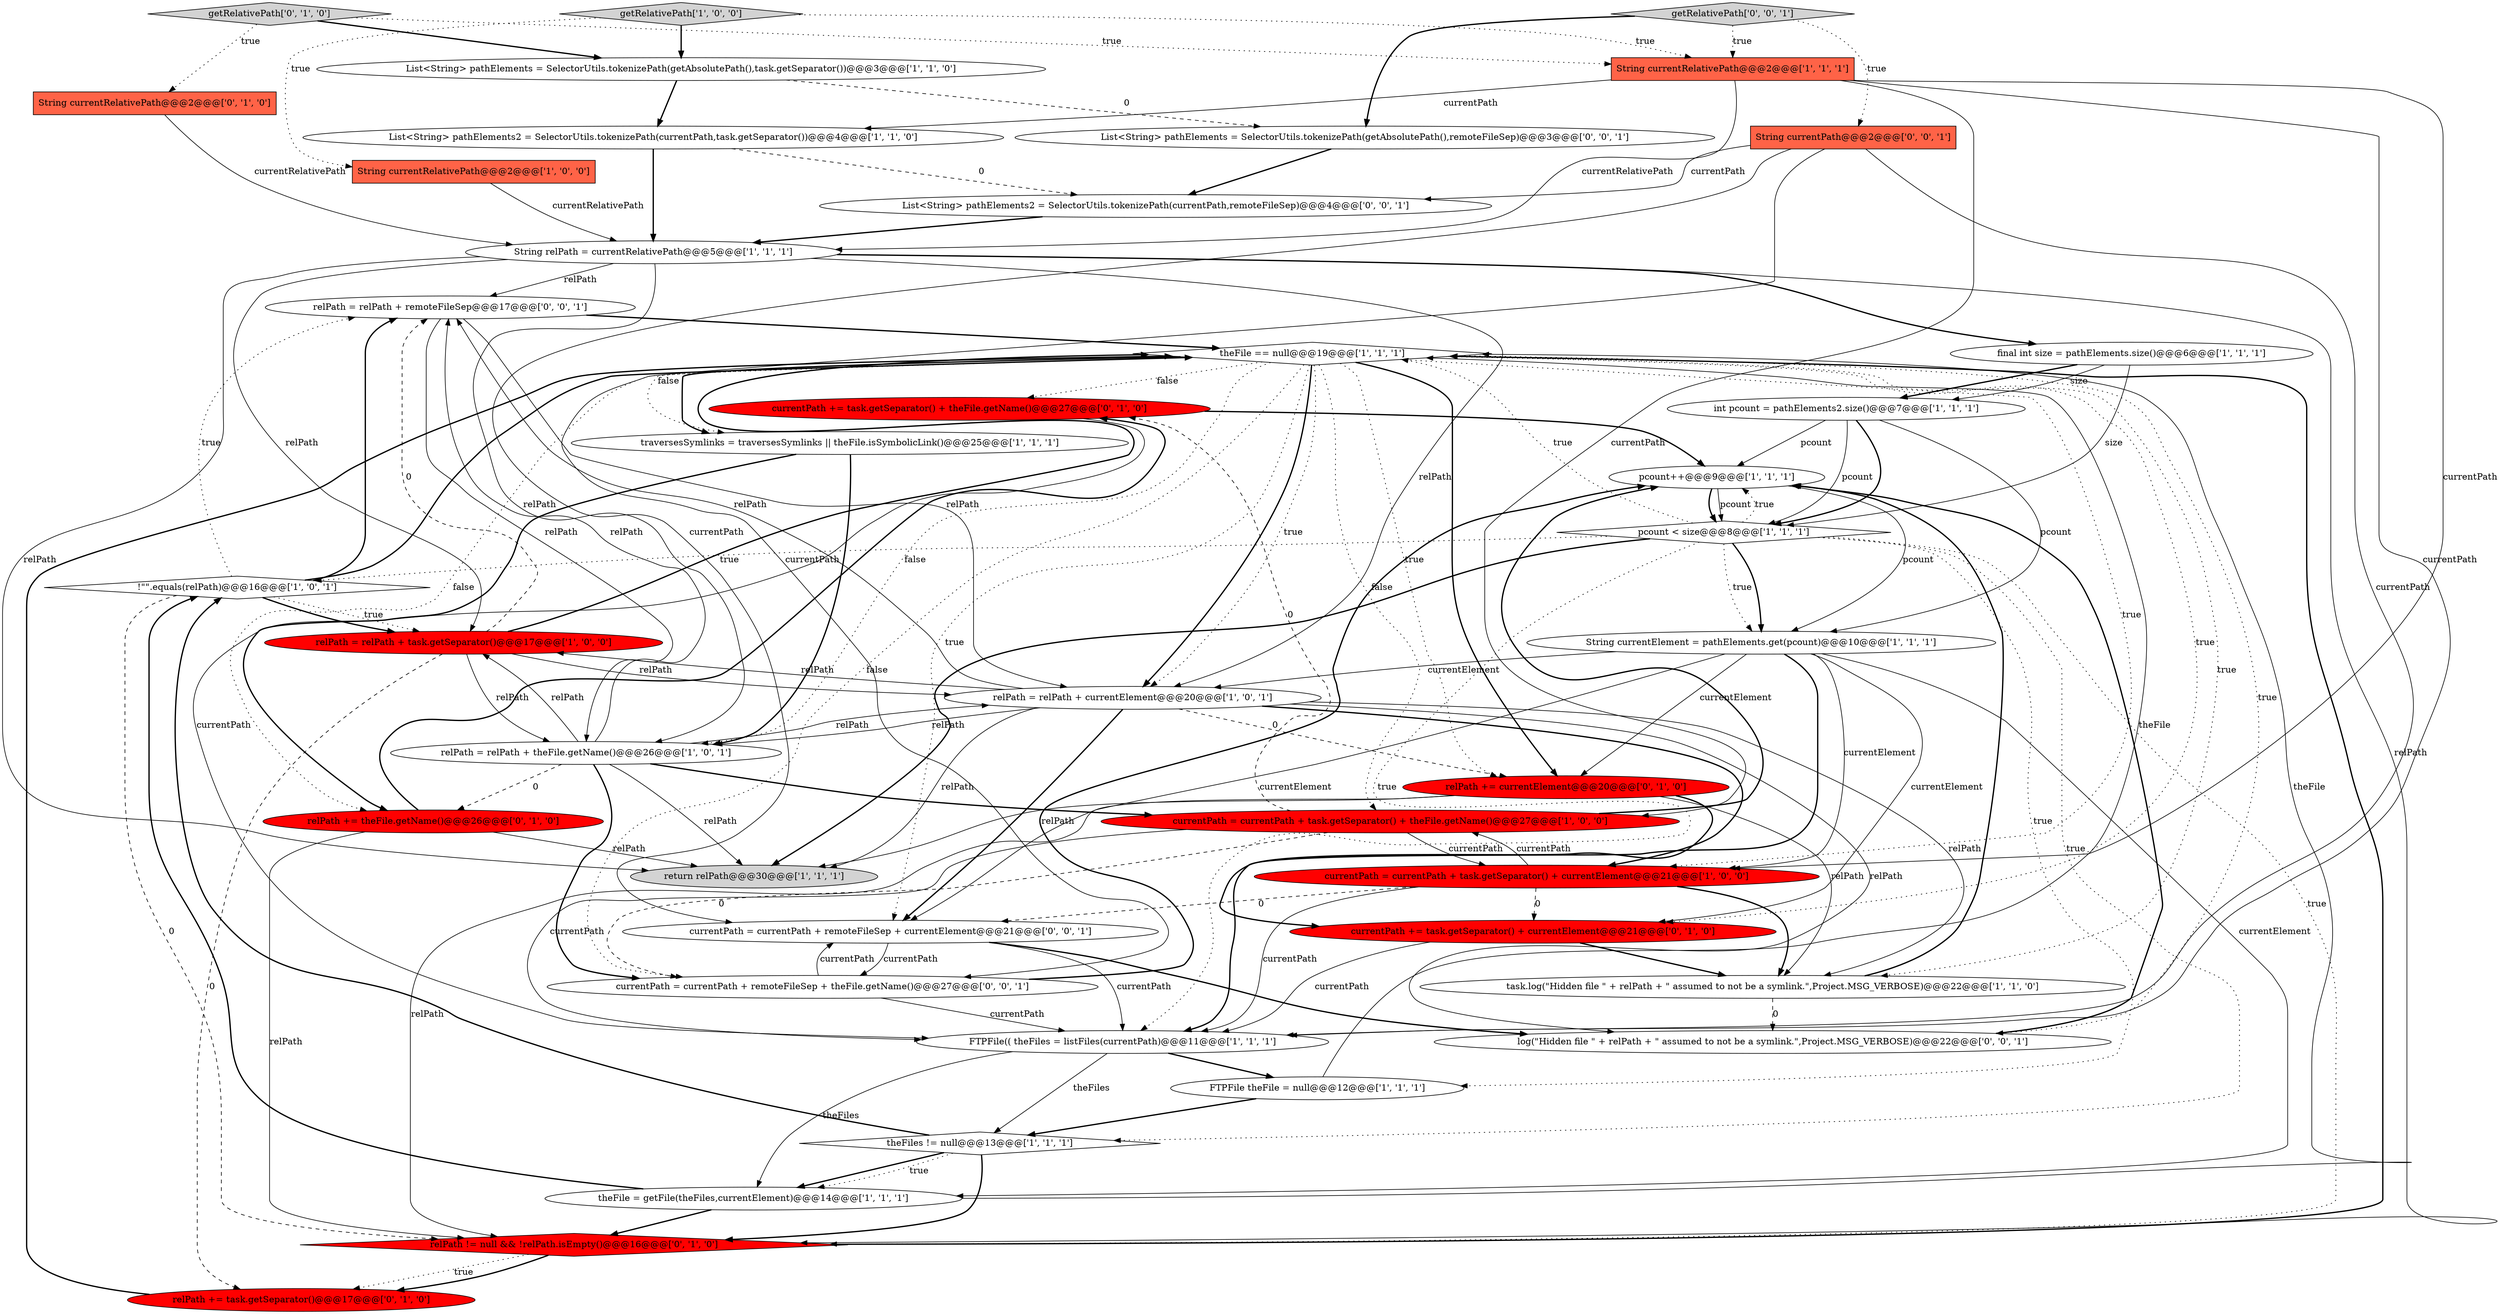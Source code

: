 digraph {
10 [style = filled, label = "List<String> pathElements = SelectorUtils.tokenizePath(getAbsolutePath(),task.getSeparator())@@@3@@@['1', '1', '0']", fillcolor = white, shape = ellipse image = "AAA0AAABBB1BBB"];
17 [style = filled, label = "!\"\".equals(relPath)@@@16@@@['1', '0', '1']", fillcolor = white, shape = diamond image = "AAA0AAABBB1BBB"];
8 [style = filled, label = "pcount < size@@@8@@@['1', '1', '1']", fillcolor = white, shape = diamond image = "AAA0AAABBB1BBB"];
28 [style = filled, label = "currentPath += task.getSeparator() + theFile.getName()@@@27@@@['0', '1', '0']", fillcolor = red, shape = ellipse image = "AAA1AAABBB2BBB"];
0 [style = filled, label = "theFile = getFile(theFiles,currentElement)@@@14@@@['1', '1', '1']", fillcolor = white, shape = ellipse image = "AAA0AAABBB1BBB"];
5 [style = filled, label = "task.log(\"Hidden file \" + relPath + \" assumed to not be a symlink.\",Project.MSG_VERBOSE)@@@22@@@['1', '1', '0']", fillcolor = white, shape = ellipse image = "AAA0AAABBB1BBB"];
26 [style = filled, label = "getRelativePath['0', '1', '0']", fillcolor = lightgray, shape = diamond image = "AAA0AAABBB2BBB"];
32 [style = filled, label = "relPath += task.getSeparator()@@@17@@@['0', '1', '0']", fillcolor = red, shape = ellipse image = "AAA1AAABBB2BBB"];
19 [style = filled, label = "List<String> pathElements2 = SelectorUtils.tokenizePath(currentPath,task.getSeparator())@@@4@@@['1', '1', '0']", fillcolor = white, shape = ellipse image = "AAA0AAABBB1BBB"];
15 [style = filled, label = "theFile == null@@@19@@@['1', '1', '1']", fillcolor = white, shape = diamond image = "AAA0AAABBB1BBB"];
39 [style = filled, label = "relPath = relPath + remoteFileSep@@@17@@@['0', '0', '1']", fillcolor = white, shape = ellipse image = "AAA0AAABBB3BBB"];
29 [style = filled, label = "currentPath += task.getSeparator() + currentElement@@@21@@@['0', '1', '0']", fillcolor = red, shape = ellipse image = "AAA1AAABBB2BBB"];
36 [style = filled, label = "String currentPath@@@2@@@['0', '0', '1']", fillcolor = tomato, shape = box image = "AAA0AAABBB3BBB"];
30 [style = filled, label = "relPath != null && !relPath.isEmpty()@@@16@@@['0', '1', '0']", fillcolor = red, shape = diamond image = "AAA1AAABBB2BBB"];
11 [style = filled, label = "String currentRelativePath@@@2@@@['1', '0', '0']", fillcolor = tomato, shape = box image = "AAA0AAABBB1BBB"];
7 [style = filled, label = "pcount++@@@9@@@['1', '1', '1']", fillcolor = white, shape = ellipse image = "AAA0AAABBB1BBB"];
21 [style = filled, label = "final int size = pathElements.size()@@@6@@@['1', '1', '1']", fillcolor = white, shape = ellipse image = "AAA0AAABBB1BBB"];
35 [style = filled, label = "List<String> pathElements2 = SelectorUtils.tokenizePath(currentPath,remoteFileSep)@@@4@@@['0', '0', '1']", fillcolor = white, shape = ellipse image = "AAA0AAABBB3BBB"];
16 [style = filled, label = "getRelativePath['1', '0', '0']", fillcolor = lightgray, shape = diamond image = "AAA0AAABBB1BBB"];
25 [style = filled, label = "relPath += theFile.getName()@@@26@@@['0', '1', '0']", fillcolor = red, shape = ellipse image = "AAA1AAABBB2BBB"];
27 [style = filled, label = "relPath += currentElement@@@20@@@['0', '1', '0']", fillcolor = red, shape = ellipse image = "AAA1AAABBB2BBB"];
23 [style = filled, label = "String currentRelativePath@@@2@@@['1', '1', '1']", fillcolor = tomato, shape = box image = "AAA0AAABBB1BBB"];
6 [style = filled, label = "int pcount = pathElements2.size()@@@7@@@['1', '1', '1']", fillcolor = white, shape = ellipse image = "AAA0AAABBB1BBB"];
22 [style = filled, label = "relPath = relPath + task.getSeparator()@@@17@@@['1', '0', '0']", fillcolor = red, shape = ellipse image = "AAA1AAABBB1BBB"];
14 [style = filled, label = "String relPath = currentRelativePath@@@5@@@['1', '1', '1']", fillcolor = white, shape = ellipse image = "AAA0AAABBB1BBB"];
12 [style = filled, label = "relPath = relPath + theFile.getName()@@@26@@@['1', '0', '1']", fillcolor = white, shape = ellipse image = "AAA0AAABBB1BBB"];
3 [style = filled, label = "FTPFile(( theFiles = listFiles(currentPath)@@@11@@@['1', '1', '1']", fillcolor = white, shape = ellipse image = "AAA0AAABBB1BBB"];
13 [style = filled, label = "relPath = relPath + currentElement@@@20@@@['1', '0', '1']", fillcolor = white, shape = ellipse image = "AAA0AAABBB1BBB"];
37 [style = filled, label = "List<String> pathElements = SelectorUtils.tokenizePath(getAbsolutePath(),remoteFileSep)@@@3@@@['0', '0', '1']", fillcolor = white, shape = ellipse image = "AAA0AAABBB3BBB"];
4 [style = filled, label = "currentPath = currentPath + task.getSeparator() + currentElement@@@21@@@['1', '0', '0']", fillcolor = red, shape = ellipse image = "AAA1AAABBB1BBB"];
38 [style = filled, label = "log(\"Hidden file \" + relPath + \" assumed to not be a symlink.\",Project.MSG_VERBOSE)@@@22@@@['0', '0', '1']", fillcolor = white, shape = ellipse image = "AAA0AAABBB3BBB"];
40 [style = filled, label = "getRelativePath['0', '0', '1']", fillcolor = lightgray, shape = diamond image = "AAA0AAABBB3BBB"];
33 [style = filled, label = "currentPath = currentPath + remoteFileSep + currentElement@@@21@@@['0', '0', '1']", fillcolor = white, shape = ellipse image = "AAA0AAABBB3BBB"];
31 [style = filled, label = "String currentRelativePath@@@2@@@['0', '1', '0']", fillcolor = tomato, shape = box image = "AAA0AAABBB2BBB"];
1 [style = filled, label = "traversesSymlinks = traversesSymlinks || theFile.isSymbolicLink()@@@25@@@['1', '1', '1']", fillcolor = white, shape = ellipse image = "AAA0AAABBB1BBB"];
34 [style = filled, label = "currentPath = currentPath + remoteFileSep + theFile.getName()@@@27@@@['0', '0', '1']", fillcolor = white, shape = ellipse image = "AAA0AAABBB3BBB"];
2 [style = filled, label = "return relPath@@@30@@@['1', '1', '1']", fillcolor = lightgray, shape = ellipse image = "AAA0AAABBB1BBB"];
9 [style = filled, label = "String currentElement = pathElements.get(pcount)@@@10@@@['1', '1', '1']", fillcolor = white, shape = ellipse image = "AAA0AAABBB1BBB"];
18 [style = filled, label = "currentPath = currentPath + task.getSeparator() + theFile.getName()@@@27@@@['1', '0', '0']", fillcolor = red, shape = ellipse image = "AAA1AAABBB1BBB"];
24 [style = filled, label = "theFiles != null@@@13@@@['1', '1', '1']", fillcolor = white, shape = diamond image = "AAA0AAABBB1BBB"];
20 [style = filled, label = "FTPFile theFile = null@@@12@@@['1', '1', '1']", fillcolor = white, shape = ellipse image = "AAA0AAABBB1BBB"];
0->30 [style = bold, label=""];
8->30 [style = dotted, label="true"];
29->5 [style = bold, label=""];
22->15 [style = bold, label=""];
27->30 [style = solid, label="relPath"];
26->10 [style = bold, label=""];
14->22 [style = solid, label="relPath"];
10->19 [style = bold, label=""];
23->18 [style = solid, label="currentPath"];
22->13 [style = solid, label="relPath"];
9->29 [style = solid, label="currentElement"];
12->39 [style = solid, label="relPath"];
15->33 [style = dotted, label="true"];
40->36 [style = dotted, label="true"];
9->33 [style = solid, label="currentElement"];
21->8 [style = solid, label="size"];
14->39 [style = solid, label="relPath"];
7->8 [style = bold, label=""];
40->23 [style = dotted, label="true"];
4->33 [style = dashed, label="0"];
24->30 [style = bold, label=""];
23->3 [style = solid, label="currentPath"];
6->8 [style = solid, label="pcount"];
23->19 [style = solid, label="currentPath"];
38->7 [style = bold, label=""];
15->25 [style = dotted, label="false"];
15->29 [style = dotted, label="true"];
24->17 [style = bold, label=""];
12->18 [style = bold, label=""];
1->12 [style = bold, label=""];
13->39 [style = solid, label="relPath"];
8->20 [style = dotted, label="true"];
9->27 [style = solid, label="currentElement"];
3->0 [style = solid, label="theFiles"];
14->30 [style = solid, label="relPath"];
40->37 [style = bold, label=""];
20->15 [style = solid, label="theFile"];
17->39 [style = dotted, label="true"];
21->6 [style = solid, label="size"];
11->14 [style = solid, label="currentRelativePath"];
13->2 [style = solid, label="relPath"];
15->13 [style = bold, label=""];
25->28 [style = bold, label=""];
14->13 [style = solid, label="relPath"];
24->0 [style = bold, label=""];
0->17 [style = bold, label=""];
8->17 [style = dotted, label="true"];
8->7 [style = dotted, label="true"];
26->23 [style = dotted, label="true"];
23->14 [style = solid, label="currentRelativePath"];
15->27 [style = dotted, label="true"];
15->13 [style = dotted, label="true"];
33->34 [style = solid, label="currentPath"];
14->2 [style = solid, label="relPath"];
15->28 [style = dotted, label="false"];
36->35 [style = solid, label="currentPath"];
36->34 [style = solid, label="currentPath"];
17->39 [style = bold, label=""];
7->8 [style = solid, label="pcount"];
6->7 [style = solid, label="pcount"];
24->0 [style = dotted, label="true"];
15->12 [style = dotted, label="false"];
17->15 [style = bold, label=""];
30->32 [style = dotted, label="true"];
39->12 [style = solid, label="relPath"];
5->7 [style = bold, label=""];
5->38 [style = dashed, label="0"];
19->35 [style = dashed, label="0"];
27->29 [style = bold, label=""];
18->7 [style = bold, label=""];
16->11 [style = dotted, label="true"];
14->21 [style = bold, label=""];
39->13 [style = solid, label="relPath"];
30->15 [style = bold, label=""];
15->5 [style = dotted, label="true"];
13->5 [style = solid, label="relPath"];
22->12 [style = solid, label="relPath"];
12->22 [style = solid, label="relPath"];
28->3 [style = solid, label="currentPath"];
8->15 [style = dotted, label="true"];
30->32 [style = bold, label=""];
12->2 [style = solid, label="relPath"];
9->0 [style = solid, label="currentElement"];
35->14 [style = bold, label=""];
8->3 [style = dotted, label="true"];
8->24 [style = dotted, label="true"];
36->3 [style = solid, label="currentPath"];
23->4 [style = solid, label="currentPath"];
34->3 [style = solid, label="currentPath"];
18->34 [style = dashed, label="0"];
26->31 [style = dotted, label="true"];
19->14 [style = bold, label=""];
13->27 [style = dashed, label="0"];
8->2 [style = bold, label=""];
25->2 [style = solid, label="relPath"];
13->22 [style = solid, label="relPath"];
4->3 [style = solid, label="currentPath"];
18->28 [style = dashed, label="0"];
9->3 [style = bold, label=""];
17->22 [style = dotted, label="true"];
15->18 [style = dotted, label="false"];
7->9 [style = solid, label="pcount"];
8->9 [style = dotted, label="true"];
37->35 [style = bold, label=""];
34->33 [style = solid, label="currentPath"];
36->33 [style = solid, label="currentPath"];
4->5 [style = bold, label=""];
1->25 [style = bold, label=""];
9->13 [style = solid, label="currentElement"];
15->1 [style = bold, label=""];
39->15 [style = bold, label=""];
21->6 [style = bold, label=""];
16->10 [style = bold, label=""];
27->5 [style = solid, label="relPath"];
28->7 [style = bold, label=""];
13->38 [style = solid, label="relPath"];
18->4 [style = solid, label="currentPath"];
34->7 [style = bold, label=""];
12->34 [style = bold, label=""];
22->32 [style = dashed, label="0"];
25->30 [style = solid, label="relPath"];
6->9 [style = solid, label="pcount"];
15->1 [style = dotted, label="false"];
3->24 [style = solid, label="theFiles"];
17->22 [style = bold, label=""];
15->34 [style = dotted, label="false"];
16->23 [style = dotted, label="true"];
15->4 [style = dotted, label="true"];
0->15 [style = solid, label="theFile"];
3->20 [style = bold, label=""];
12->25 [style = dashed, label="0"];
27->2 [style = solid, label="relPath"];
33->3 [style = solid, label="currentPath"];
6->8 [style = bold, label=""];
14->12 [style = solid, label="relPath"];
8->9 [style = bold, label=""];
32->15 [style = bold, label=""];
22->39 [style = dashed, label="0"];
10->37 [style = dashed, label="0"];
15->38 [style = dotted, label="true"];
33->38 [style = bold, label=""];
18->3 [style = solid, label="currentPath"];
4->29 [style = dashed, label="0"];
20->24 [style = bold, label=""];
13->12 [style = solid, label="relPath"];
4->18 [style = solid, label="currentPath"];
31->14 [style = solid, label="currentRelativePath"];
29->3 [style = solid, label="currentPath"];
15->27 [style = bold, label=""];
12->13 [style = solid, label="relPath"];
13->33 [style = bold, label=""];
17->30 [style = dashed, label="0"];
9->4 [style = solid, label="currentElement"];
13->4 [style = bold, label=""];
}
